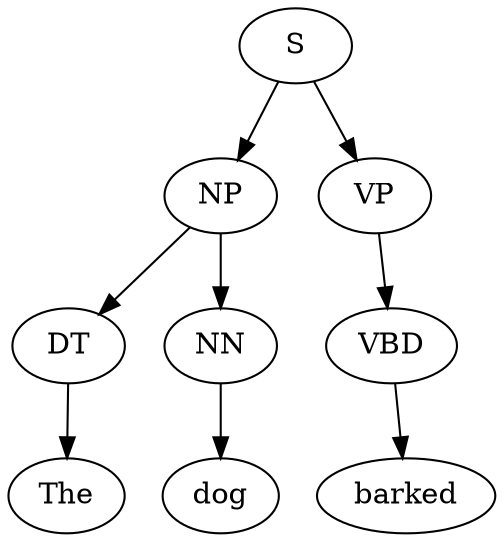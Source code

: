 /* Created by igraph 0.10.13-111-g3dd336a4e */
digraph {
  0 [
    label=S
    name=S
  ];
  1 [
    label=NP
    name=NP
  ];
  2 [
    label=DT
    name=DT
  ];
  3 [
    label=The
    name=The
  ];
  4 [
    label=NN
    name=NN
  ];
  5 [
    label=dog
    name=dog
  ];
  6 [
    label=VP
    name=VP
  ];
  7 [
    label=VBD
    name=VBD
  ];
  8 [
    label=barked
    name=barked
  ];

  0 -> 1;
  1 -> 2;
  2 -> 3;
  1 -> 4;
  4 -> 5;
  0 -> 6;
  6 -> 7;
  7 -> 8;
}

